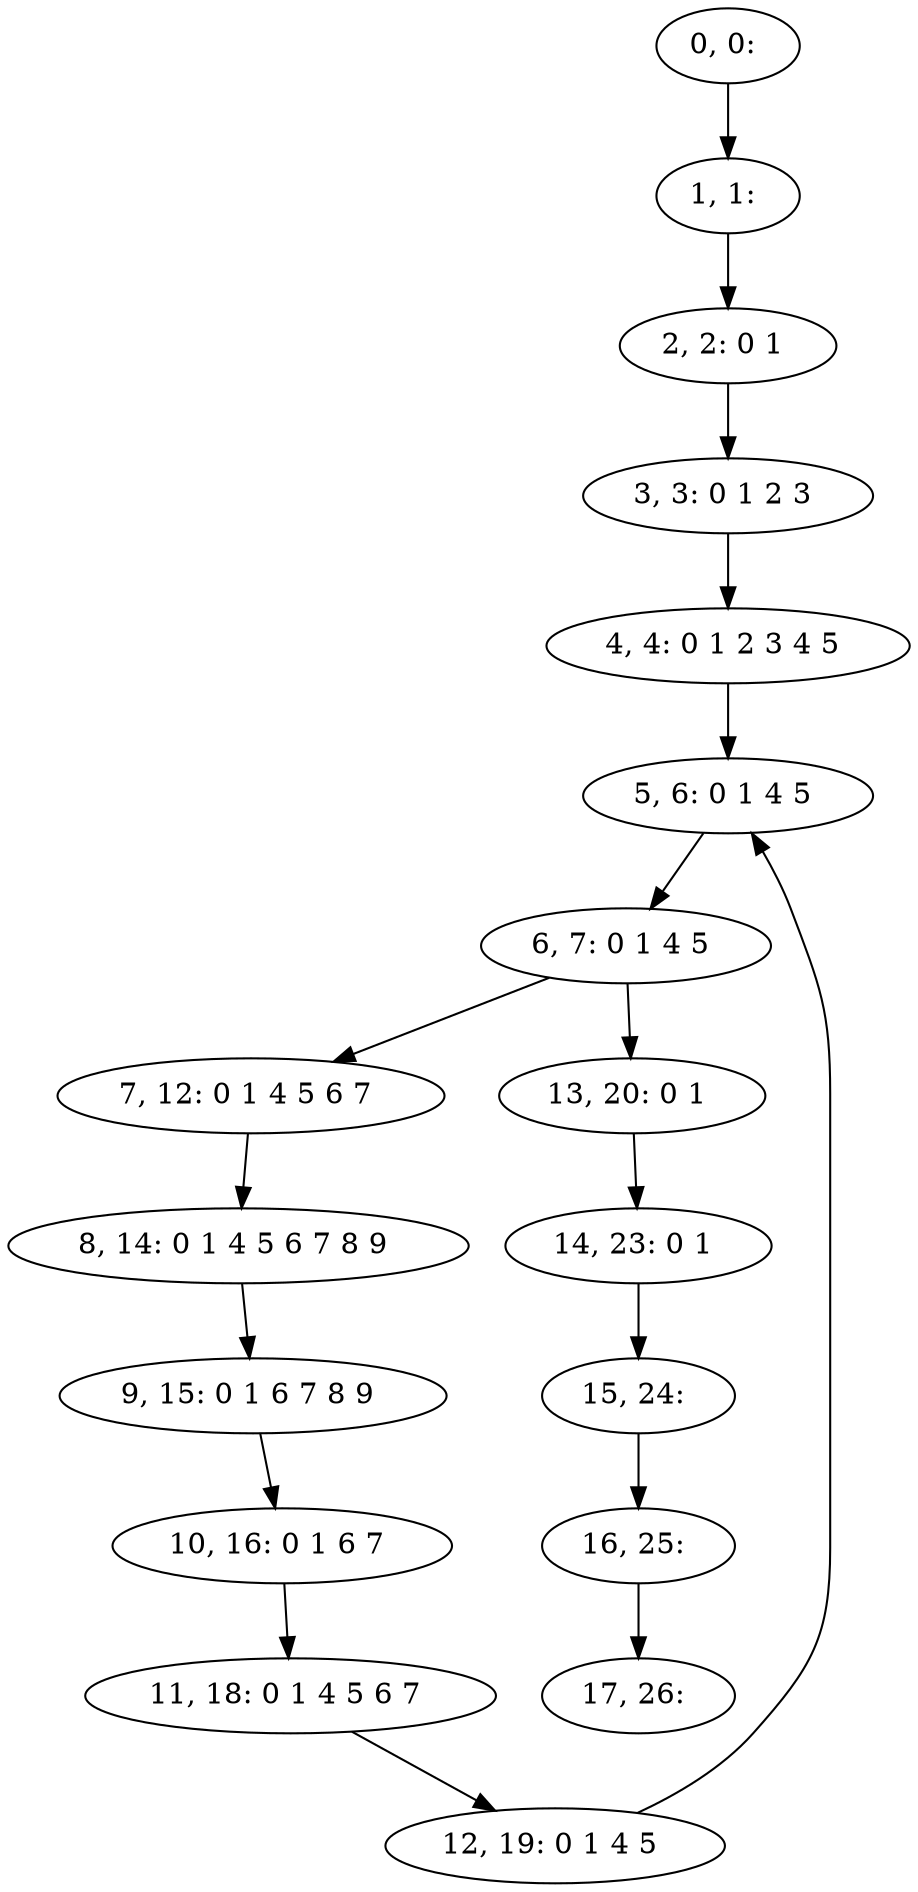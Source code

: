 digraph G {
0[label="0, 0: "];
1[label="1, 1: "];
2[label="2, 2: 0 1 "];
3[label="3, 3: 0 1 2 3 "];
4[label="4, 4: 0 1 2 3 4 5 "];
5[label="5, 6: 0 1 4 5 "];
6[label="6, 7: 0 1 4 5 "];
7[label="7, 12: 0 1 4 5 6 7 "];
8[label="8, 14: 0 1 4 5 6 7 8 9 "];
9[label="9, 15: 0 1 6 7 8 9 "];
10[label="10, 16: 0 1 6 7 "];
11[label="11, 18: 0 1 4 5 6 7 "];
12[label="12, 19: 0 1 4 5 "];
13[label="13, 20: 0 1 "];
14[label="14, 23: 0 1 "];
15[label="15, 24: "];
16[label="16, 25: "];
17[label="17, 26: "];
0->1 ;
1->2 ;
2->3 ;
3->4 ;
4->5 ;
5->6 ;
6->7 ;
6->13 ;
7->8 ;
8->9 ;
9->10 ;
10->11 ;
11->12 ;
12->5 ;
13->14 ;
14->15 ;
15->16 ;
16->17 ;
}

